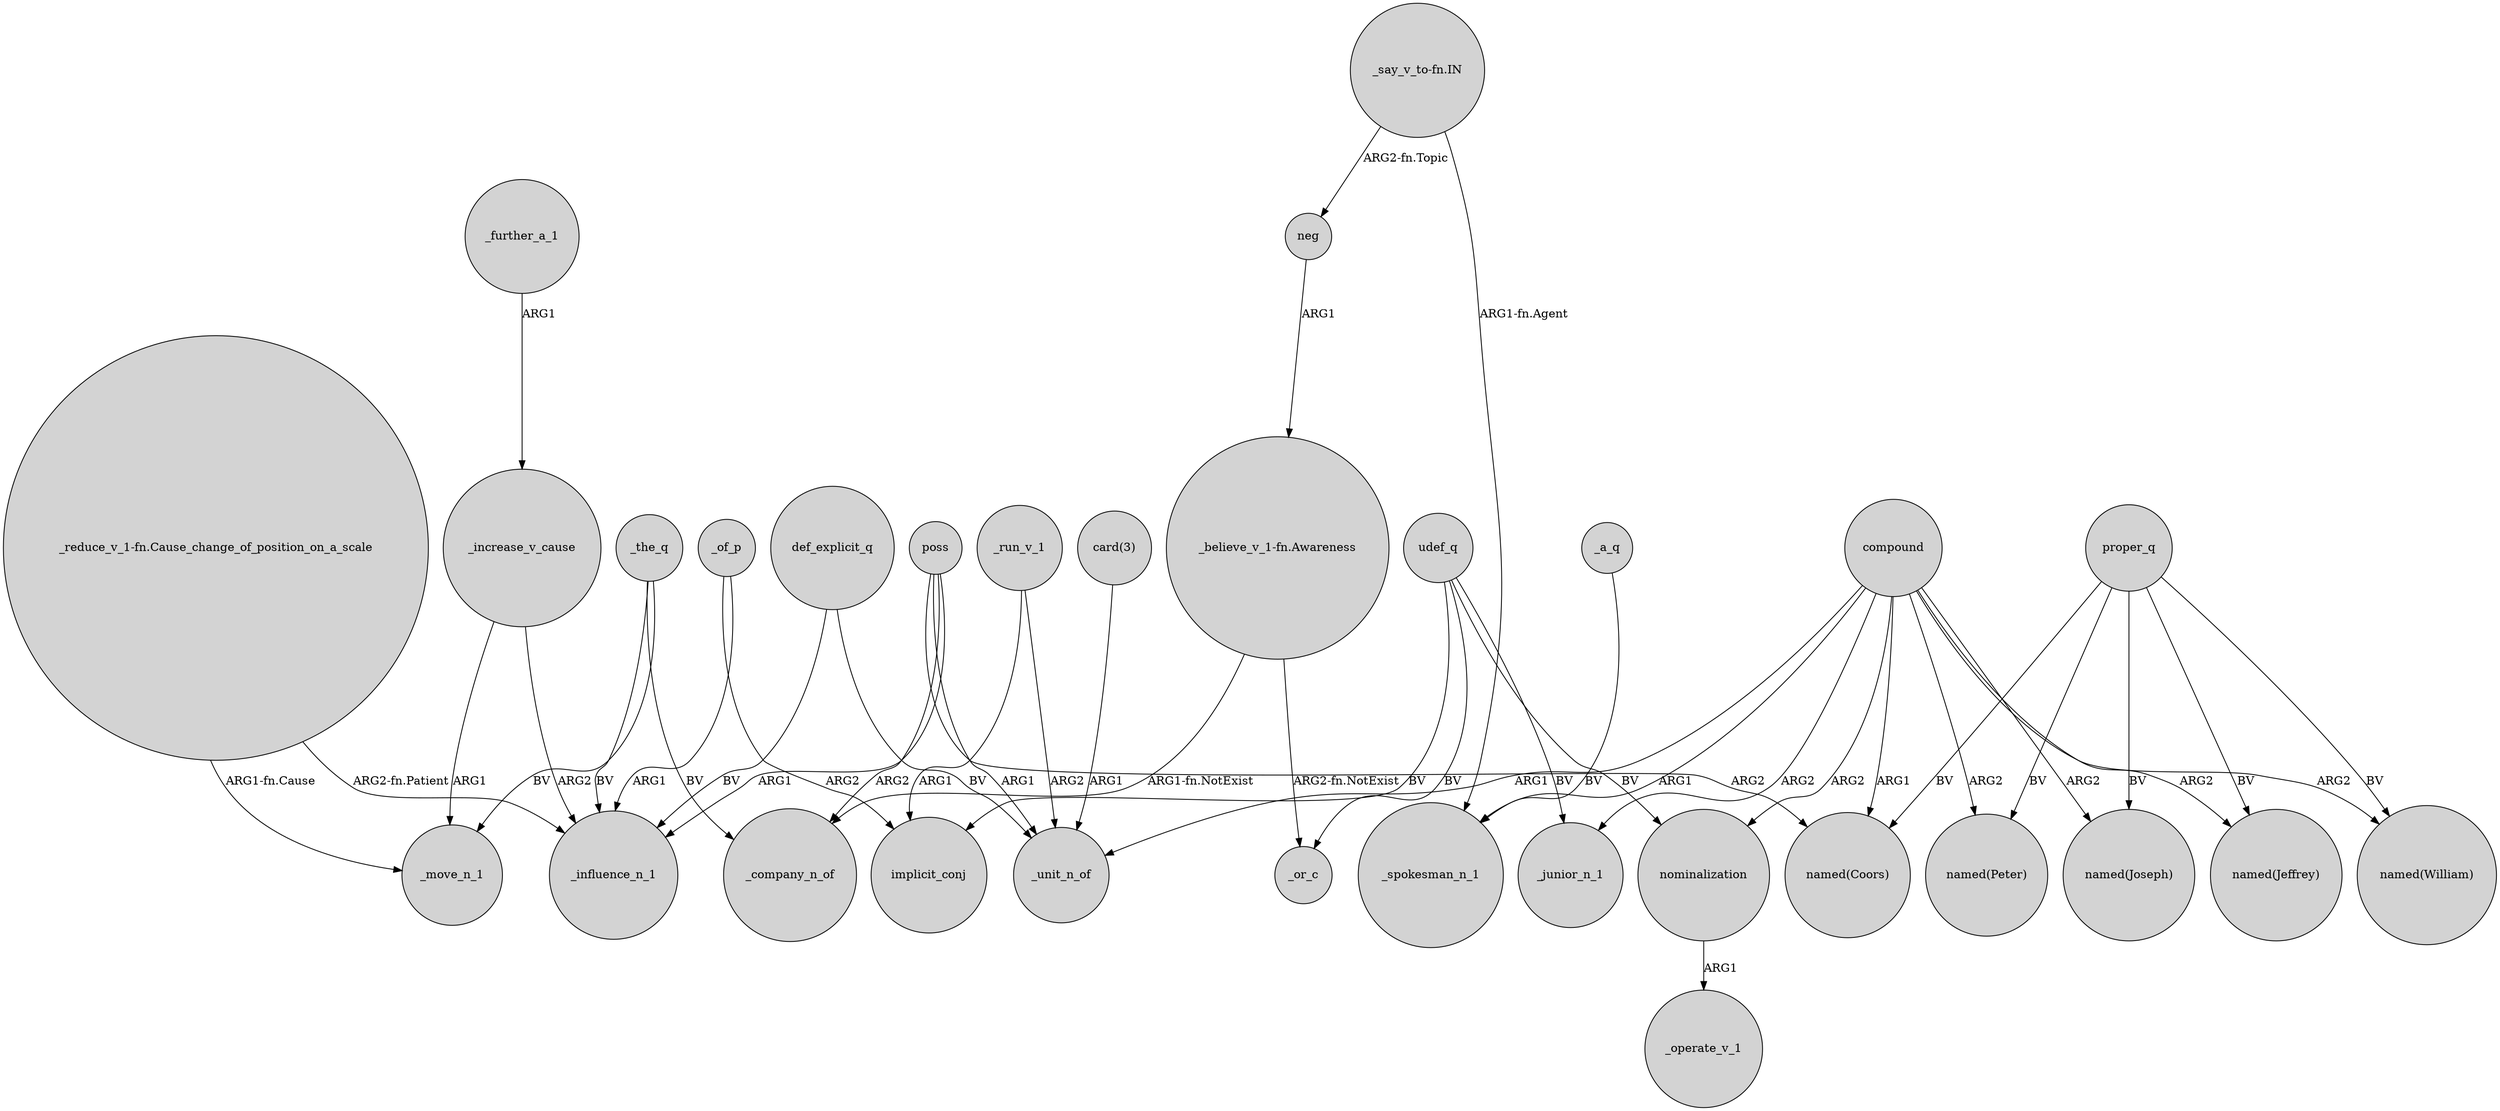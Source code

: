 digraph {
	node [shape=circle style=filled]
	poss -> "named(Coors)" [label=ARG2]
	poss -> _influence_n_1 [label=ARG1]
	nominalization -> _operate_v_1 [label=ARG1]
	def_explicit_q -> _unit_n_of [label=BV]
	compound -> _unit_n_of [label=ARG1]
	"_reduce_v_1-fn.Cause_change_of_position_on_a_scale" -> _move_n_1 [label="ARG1-fn.Cause"]
	"_believe_v_1-fn.Awareness" -> _company_n_of [label="ARG1-fn.NotExist"]
	compound -> nominalization [label=ARG2]
	compound -> "named(Coors)" [label=ARG1]
	udef_q -> _or_c [label=BV]
	_the_q -> _move_n_1 [label=BV]
	udef_q -> implicit_conj [label=BV]
	proper_q -> "named(Peter)" [label=BV]
	_the_q -> _company_n_of [label=BV]
	"_believe_v_1-fn.Awareness" -> _or_c [label="ARG2-fn.NotExist"]
	udef_q -> _junior_n_1 [label=BV]
	proper_q -> "named(Joseph)" [label=BV]
	neg -> "_believe_v_1-fn.Awareness" [label=ARG1]
	"_say_v_to-fn.IN" -> _spokesman_n_1 [label="ARG1-fn.Agent"]
	_increase_v_cause -> _influence_n_1 [label=ARG2]
	compound -> _junior_n_1 [label=ARG2]
	compound -> "named(Peter)" [label=ARG2]
	compound -> _spokesman_n_1 [label=ARG1]
	_further_a_1 -> _increase_v_cause [label=ARG1]
	compound -> "named(Jeffrey)" [label=ARG2]
	compound -> "named(William)" [label=ARG2]
	_the_q -> _influence_n_1 [label=BV]
	_run_v_1 -> _unit_n_of [label=ARG2]
	_of_p -> _influence_n_1 [label=ARG1]
	poss -> _unit_n_of [label=ARG1]
	_run_v_1 -> implicit_conj [label=ARG1]
	def_explicit_q -> _influence_n_1 [label=BV]
	"_reduce_v_1-fn.Cause_change_of_position_on_a_scale" -> _influence_n_1 [label="ARG2-fn.Patient"]
	compound -> "named(Joseph)" [label=ARG2]
	proper_q -> "named(Coors)" [label=BV]
	udef_q -> nominalization [label=BV]
	"card(3)" -> _unit_n_of [label=ARG1]
	_of_p -> implicit_conj [label=ARG2]
	"_say_v_to-fn.IN" -> neg [label="ARG2-fn.Topic"]
	poss -> _company_n_of [label=ARG2]
	_increase_v_cause -> _move_n_1 [label=ARG1]
	_a_q -> _spokesman_n_1 [label=BV]
	proper_q -> "named(Jeffrey)" [label=BV]
	proper_q -> "named(William)" [label=BV]
}
